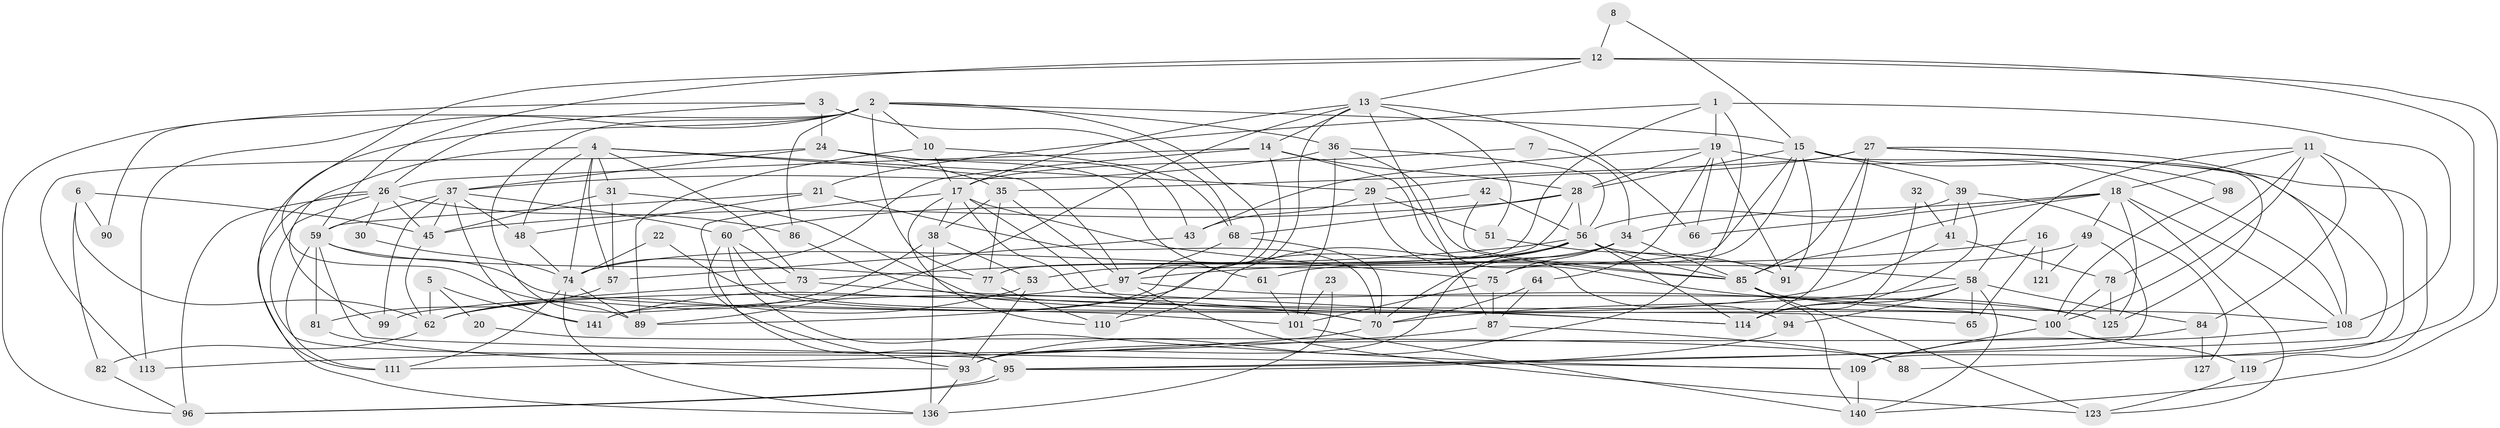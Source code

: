 // Generated by graph-tools (version 1.1) at 2025/52/02/27/25 19:52:03]
// undirected, 94 vertices, 234 edges
graph export_dot {
graph [start="1"]
  node [color=gray90,style=filled];
  1 [super="+47"];
  2 [super="+79"];
  3 [super="+55"];
  4 [super="+9"];
  5;
  6;
  7;
  8;
  10 [super="+44"];
  11 [super="+106"];
  12 [super="+46"];
  13 [super="+142"];
  14 [super="+25"];
  15 [super="+135"];
  16;
  17 [super="+67"];
  18 [super="+128"];
  19 [super="+133"];
  20;
  21;
  22;
  23;
  24 [super="+69"];
  26 [super="+72"];
  27 [super="+33"];
  28 [super="+63"];
  29 [super="+40"];
  30;
  31 [super="+50"];
  32;
  34 [super="+143"];
  35 [super="+103"];
  36 [super="+54"];
  37 [super="+92"];
  38;
  39 [super="+102"];
  41;
  42;
  43 [super="+118"];
  45 [super="+52"];
  48;
  49;
  51;
  53 [super="+120"];
  56 [super="+122"];
  57;
  58 [super="+80"];
  59 [super="+71"];
  60 [super="+131"];
  61;
  62 [super="+138"];
  64;
  65;
  66;
  68 [super="+115"];
  70 [super="+124"];
  73 [super="+112"];
  74 [super="+76"];
  75;
  77 [super="+83"];
  78 [super="+130"];
  81;
  82;
  84;
  85 [super="+129"];
  86;
  87 [super="+116"];
  88;
  89 [super="+134"];
  90;
  91;
  93 [super="+132"];
  94;
  95;
  96;
  97 [super="+104"];
  98;
  99 [super="+105"];
  100 [super="+137"];
  101 [super="+107"];
  108 [super="+117"];
  109;
  110 [super="+126"];
  111;
  113;
  114 [super="+144"];
  119;
  121;
  123;
  125;
  127;
  136 [super="+139"];
  140;
  141;
  1 -- 93;
  1 -- 19;
  1 -- 108;
  1 -- 21;
  1 -- 77;
  2 -- 111;
  2 -- 113;
  2 -- 70;
  2 -- 97;
  2 -- 36;
  2 -- 90;
  2 -- 86;
  2 -- 10;
  2 -- 77;
  2 -- 15;
  3 -- 96;
  3 -- 24 [weight=2];
  3 -- 26;
  3 -- 68;
  4 -- 48;
  4 -- 57;
  4 -- 74;
  4 -- 29;
  4 -- 97;
  4 -- 31;
  4 -- 73;
  4 -- 99;
  5 -- 141;
  5 -- 20;
  5 -- 62;
  6 -- 45;
  6 -- 82;
  6 -- 90;
  6 -- 62;
  7 -- 17;
  7 -- 34;
  8 -- 12;
  8 -- 15;
  10 -- 68;
  10 -- 89;
  10 -- 17;
  11 -- 84;
  11 -- 78;
  11 -- 109;
  11 -- 18;
  11 -- 58;
  11 -- 100;
  12 -- 13;
  12 -- 140;
  12 -- 88;
  12 -- 89;
  12 -- 59;
  13 -- 110;
  13 -- 51;
  13 -- 66;
  13 -- 89;
  13 -- 17;
  13 -- 14;
  13 -- 87;
  14 -- 125;
  14 -- 26;
  14 -- 28;
  14 -- 141;
  14 -- 74;
  15 -- 98;
  15 -- 39;
  15 -- 75;
  15 -- 53;
  15 -- 91;
  15 -- 125;
  15 -- 28;
  16 -- 97;
  16 -- 65;
  16 -- 121;
  17 -- 95;
  17 -- 75;
  17 -- 100;
  17 -- 38;
  17 -- 110;
  17 -- 114;
  18 -- 123;
  18 -- 66;
  18 -- 125;
  18 -- 108;
  18 -- 49;
  18 -- 34;
  18 -- 85;
  19 -- 66;
  19 -- 64;
  19 -- 91;
  19 -- 108;
  19 -- 28;
  19 -- 43;
  20 -- 88;
  21 -- 48;
  21 -- 70;
  21 -- 59;
  22 -- 74;
  22 -- 101;
  23 -- 101;
  23 -- 136;
  24 -- 35;
  24 -- 61;
  24 -- 37;
  24 -- 43;
  24 -- 113;
  26 -- 95;
  26 -- 30;
  26 -- 136;
  26 -- 96;
  26 -- 86;
  26 -- 45;
  27 -- 35;
  27 -- 119;
  27 -- 108;
  27 -- 29;
  27 -- 95;
  27 -- 114;
  27 -- 85;
  28 -- 68;
  28 -- 56;
  28 -- 77;
  28 -- 45;
  29 -- 43;
  29 -- 51;
  29 -- 94;
  30 -- 74;
  31 -- 57;
  31 -- 100;
  31 -- 45;
  32 -- 114;
  32 -- 41;
  34 -- 70;
  34 -- 74;
  34 -- 75;
  34 -- 85;
  35 -- 38;
  35 -- 77;
  35 -- 97;
  36 -- 85;
  36 -- 101;
  36 -- 56;
  36 -- 37;
  37 -- 48;
  37 -- 99 [weight=2];
  37 -- 141;
  37 -- 60;
  37 -- 45;
  37 -- 59;
  38 -- 136;
  38 -- 53;
  38 -- 62;
  39 -- 41;
  39 -- 127;
  39 -- 56;
  39 -- 114;
  41 -- 62;
  41 -- 78;
  42 -- 85;
  42 -- 60;
  42 -- 56;
  43 -- 57;
  45 -- 62;
  48 -- 74;
  49 -- 61;
  49 -- 95;
  49 -- 121;
  51 -- 91;
  53 -- 93 [weight=2];
  53 -- 62;
  56 -- 114;
  56 -- 73;
  56 -- 93;
  56 -- 110;
  56 -- 58;
  56 -- 89;
  56 -- 85 [weight=2];
  57 -- 81;
  58 -- 65;
  58 -- 94;
  58 -- 114;
  58 -- 84;
  58 -- 70;
  58 -- 140;
  59 -- 109;
  59 -- 111;
  59 -- 65;
  59 -- 81;
  59 -- 77;
  60 -- 93;
  60 -- 109;
  60 -- 70;
  60 -- 73;
  61 -- 101;
  62 -- 82;
  64 -- 87;
  64 -- 70;
  68 -- 97;
  68 -- 70;
  70 -- 111;
  73 -- 100;
  73 -- 99;
  74 -- 111;
  74 -- 136;
  74 -- 89;
  75 -- 87;
  75 -- 101;
  77 -- 110;
  78 -- 125;
  78 -- 100;
  81 -- 93;
  82 -- 96;
  84 -- 127;
  84 -- 93;
  85 -- 140;
  85 -- 108;
  85 -- 123;
  86 -- 114;
  87 -- 88;
  87 -- 113;
  93 -- 136;
  94 -- 95;
  95 -- 96;
  95 -- 96;
  97 -- 123;
  97 -- 141;
  97 -- 125;
  98 -- 100;
  100 -- 109;
  100 -- 119;
  101 -- 140;
  108 -- 109;
  109 -- 140;
  119 -- 123;
}
